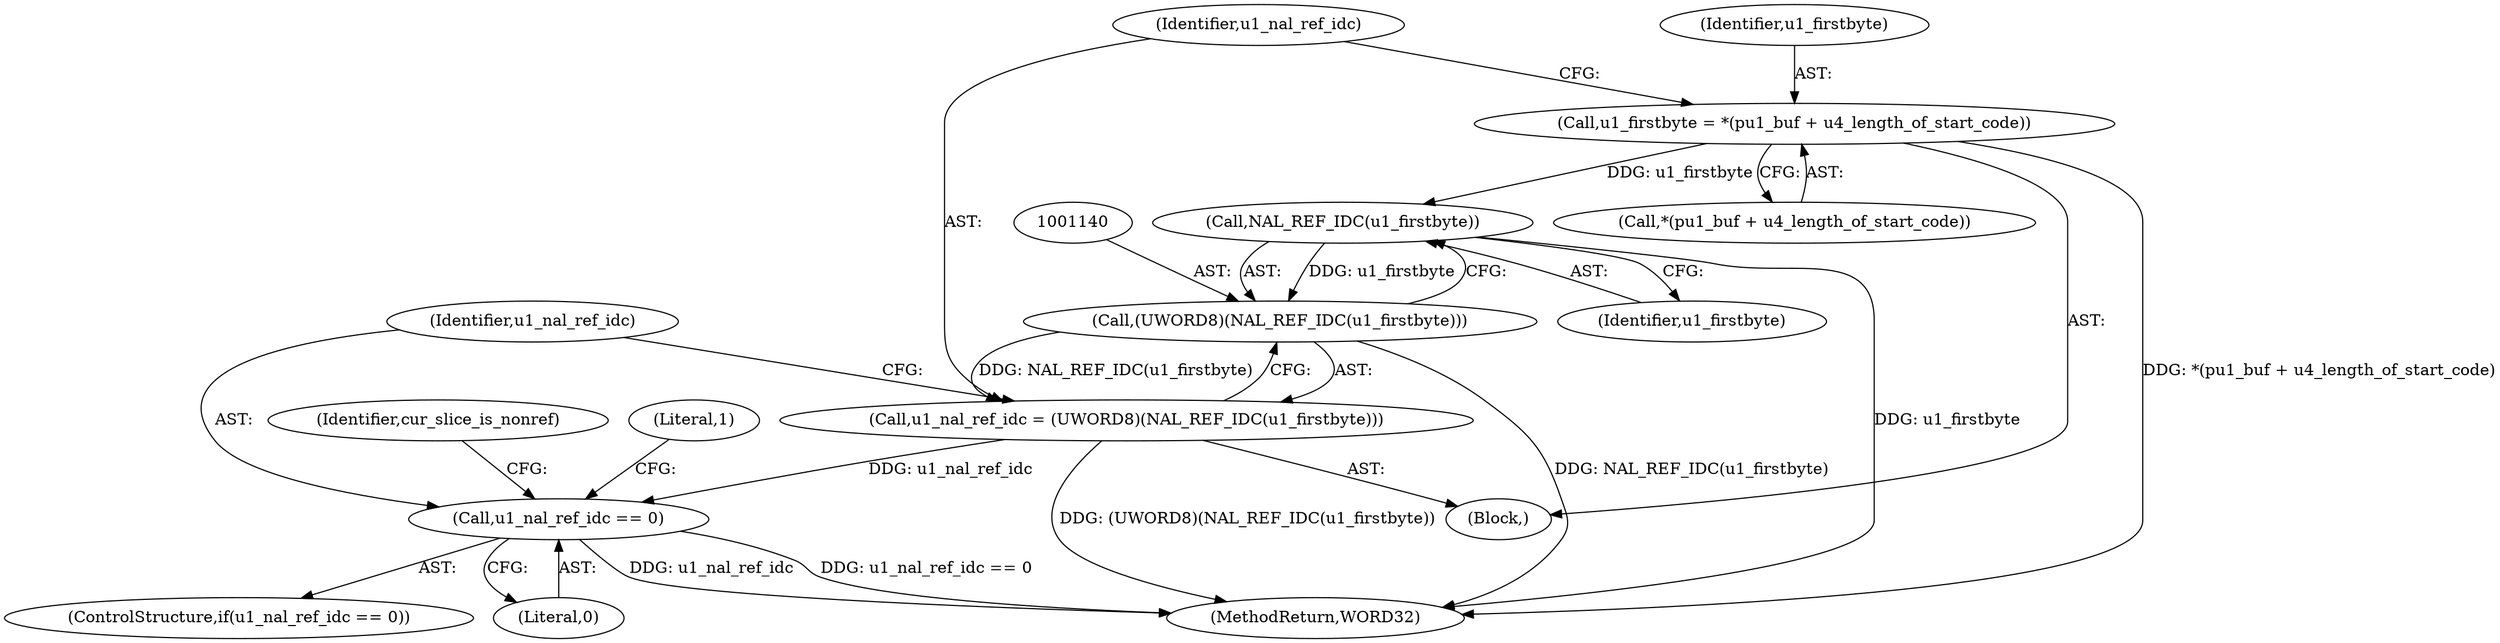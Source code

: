 digraph "0_Android_33ef7de9ddc8ea7eb9cbc440d1cf89957a0c267b@integer" {
"1001131" [label="(Call,u1_firstbyte = *(pu1_buf + u4_length_of_start_code))"];
"1001141" [label="(Call,NAL_REF_IDC(u1_firstbyte))"];
"1001139" [label="(Call,(UWORD8)(NAL_REF_IDC(u1_firstbyte)))"];
"1001137" [label="(Call,u1_nal_ref_idc = (UWORD8)(NAL_REF_IDC(u1_firstbyte)))"];
"1001144" [label="(Call,u1_nal_ref_idc == 0)"];
"1001133" [label="(Call,*(pu1_buf + u4_length_of_start_code))"];
"1002189" [label="(MethodReturn,WORD32)"];
"1001143" [label="(ControlStructure,if(u1_nal_ref_idc == 0))"];
"1001138" [label="(Identifier,u1_nal_ref_idc)"];
"1001130" [label="(Block,)"];
"1001141" [label="(Call,NAL_REF_IDC(u1_firstbyte))"];
"1001139" [label="(Call,(UWORD8)(NAL_REF_IDC(u1_firstbyte)))"];
"1001131" [label="(Call,u1_firstbyte = *(pu1_buf + u4_length_of_start_code))"];
"1001132" [label="(Identifier,u1_firstbyte)"];
"1001144" [label="(Call,u1_nal_ref_idc == 0)"];
"1001149" [label="(Identifier,cur_slice_is_nonref)"];
"1001137" [label="(Call,u1_nal_ref_idc = (UWORD8)(NAL_REF_IDC(u1_firstbyte)))"];
"1001146" [label="(Literal,0)"];
"1001142" [label="(Identifier,u1_firstbyte)"];
"1001145" [label="(Identifier,u1_nal_ref_idc)"];
"1001156" [label="(Literal,1)"];
"1001131" -> "1001130"  [label="AST: "];
"1001131" -> "1001133"  [label="CFG: "];
"1001132" -> "1001131"  [label="AST: "];
"1001133" -> "1001131"  [label="AST: "];
"1001138" -> "1001131"  [label="CFG: "];
"1001131" -> "1002189"  [label="DDG: *(pu1_buf + u4_length_of_start_code)"];
"1001131" -> "1001141"  [label="DDG: u1_firstbyte"];
"1001141" -> "1001139"  [label="AST: "];
"1001141" -> "1001142"  [label="CFG: "];
"1001142" -> "1001141"  [label="AST: "];
"1001139" -> "1001141"  [label="CFG: "];
"1001141" -> "1002189"  [label="DDG: u1_firstbyte"];
"1001141" -> "1001139"  [label="DDG: u1_firstbyte"];
"1001139" -> "1001137"  [label="AST: "];
"1001140" -> "1001139"  [label="AST: "];
"1001137" -> "1001139"  [label="CFG: "];
"1001139" -> "1002189"  [label="DDG: NAL_REF_IDC(u1_firstbyte)"];
"1001139" -> "1001137"  [label="DDG: NAL_REF_IDC(u1_firstbyte)"];
"1001137" -> "1001130"  [label="AST: "];
"1001138" -> "1001137"  [label="AST: "];
"1001145" -> "1001137"  [label="CFG: "];
"1001137" -> "1002189"  [label="DDG: (UWORD8)(NAL_REF_IDC(u1_firstbyte))"];
"1001137" -> "1001144"  [label="DDG: u1_nal_ref_idc"];
"1001144" -> "1001143"  [label="AST: "];
"1001144" -> "1001146"  [label="CFG: "];
"1001145" -> "1001144"  [label="AST: "];
"1001146" -> "1001144"  [label="AST: "];
"1001149" -> "1001144"  [label="CFG: "];
"1001156" -> "1001144"  [label="CFG: "];
"1001144" -> "1002189"  [label="DDG: u1_nal_ref_idc"];
"1001144" -> "1002189"  [label="DDG: u1_nal_ref_idc == 0"];
}
